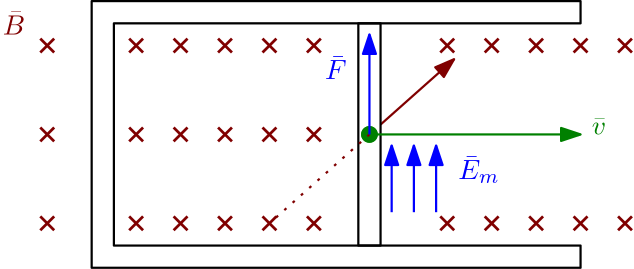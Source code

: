 <?xml version="1.0"?>
<!DOCTYPE ipe SYSTEM "ipe.dtd">
<ipe version="70218" creator="Ipe 7.2.28">
<info created="D:20241206143019" modified="D:20241206143410"/>
<ipestyle name="basic">
<symbol name="arrow/arc(spx)">
<path stroke="sym-stroke" fill="sym-stroke" pen="sym-pen">
0 0 m
-1 0.333 l
-1 -0.333 l
h
</path>
</symbol>
<symbol name="arrow/farc(spx)">
<path stroke="sym-stroke" fill="white" pen="sym-pen">
0 0 m
-1 0.333 l
-1 -0.333 l
h
</path>
</symbol>
<symbol name="arrow/ptarc(spx)">
<path stroke="sym-stroke" fill="sym-stroke" pen="sym-pen">
0 0 m
-1 0.333 l
-0.8 0 l
-1 -0.333 l
h
</path>
</symbol>
<symbol name="arrow/fptarc(spx)">
<path stroke="sym-stroke" fill="white" pen="sym-pen">
0 0 m
-1 0.333 l
-0.8 0 l
-1 -0.333 l
h
</path>
</symbol>
<symbol name="mark/circle(sx)" transformations="translations">
<path fill="sym-stroke">
0.6 0 0 0.6 0 0 e
0.4 0 0 0.4 0 0 e
</path>
</symbol>
<symbol name="mark/disk(sx)" transformations="translations">
<path fill="sym-stroke">
0.6 0 0 0.6 0 0 e
</path>
</symbol>
<symbol name="mark/fdisk(sfx)" transformations="translations">
<group>
<path fill="sym-fill">
0.5 0 0 0.5 0 0 e
</path>
<path fill="sym-stroke" fillrule="eofill">
0.6 0 0 0.6 0 0 e
0.4 0 0 0.4 0 0 e
</path>
</group>
</symbol>
<symbol name="mark/box(sx)" transformations="translations">
<path fill="sym-stroke" fillrule="eofill">
-0.6 -0.6 m
0.6 -0.6 l
0.6 0.6 l
-0.6 0.6 l
h
-0.4 -0.4 m
0.4 -0.4 l
0.4 0.4 l
-0.4 0.4 l
h
</path>
</symbol>
<symbol name="mark/square(sx)" transformations="translations">
<path fill="sym-stroke">
-0.6 -0.6 m
0.6 -0.6 l
0.6 0.6 l
-0.6 0.6 l
h
</path>
</symbol>
<symbol name="mark/fsquare(sfx)" transformations="translations">
<group>
<path fill="sym-fill">
-0.5 -0.5 m
0.5 -0.5 l
0.5 0.5 l
-0.5 0.5 l
h
</path>
<path fill="sym-stroke" fillrule="eofill">
-0.6 -0.6 m
0.6 -0.6 l
0.6 0.6 l
-0.6 0.6 l
h
-0.4 -0.4 m
0.4 -0.4 l
0.4 0.4 l
-0.4 0.4 l
h
</path>
</group>
</symbol>
<symbol name="mark/cross(sx)" transformations="translations">
<group>
<path fill="sym-stroke">
-0.43 -0.57 m
0.57 0.43 l
0.43 0.57 l
-0.57 -0.43 l
h
</path>
<path fill="sym-stroke">
-0.43 0.57 m
0.57 -0.43 l
0.43 -0.57 l
-0.57 0.43 l
h
</path>
</group>
</symbol>
<symbol name="arrow/fnormal(spx)">
<path stroke="sym-stroke" fill="white" pen="sym-pen">
0 0 m
-1 0.333 l
-1 -0.333 l
h
</path>
</symbol>
<symbol name="arrow/pointed(spx)">
<path stroke="sym-stroke" fill="sym-stroke" pen="sym-pen">
0 0 m
-1 0.333 l
-0.8 0 l
-1 -0.333 l
h
</path>
</symbol>
<symbol name="arrow/fpointed(spx)">
<path stroke="sym-stroke" fill="white" pen="sym-pen">
0 0 m
-1 0.333 l
-0.8 0 l
-1 -0.333 l
h
</path>
</symbol>
<symbol name="arrow/linear(spx)">
<path stroke="sym-stroke" pen="sym-pen">
-1 0.333 m
0 0 l
-1 -0.333 l
</path>
</symbol>
<symbol name="arrow/fdouble(spx)">
<path stroke="sym-stroke" fill="white" pen="sym-pen">
0 0 m
-1 0.333 l
-1 -0.333 l
h
-1 0 m
-2 0.333 l
-2 -0.333 l
h
</path>
</symbol>
<symbol name="arrow/double(spx)">
<path stroke="sym-stroke" fill="sym-stroke" pen="sym-pen">
0 0 m
-1 0.333 l
-1 -0.333 l
h
-1 0 m
-2 0.333 l
-2 -0.333 l
h
</path>
</symbol>
<symbol name="arrow/mid-normal(spx)">
<path stroke="sym-stroke" fill="sym-stroke" pen="sym-pen">
0.5 0 m
-0.5 0.333 l
-0.5 -0.333 l
h
</path>
</symbol>
<symbol name="arrow/mid-fnormal(spx)">
<path stroke="sym-stroke" fill="white" pen="sym-pen">
0.5 0 m
-0.5 0.333 l
-0.5 -0.333 l
h
</path>
</symbol>
<symbol name="arrow/mid-pointed(spx)">
<path stroke="sym-stroke" fill="sym-stroke" pen="sym-pen">
0.5 0 m
-0.5 0.333 l
-0.3 0 l
-0.5 -0.333 l
h
</path>
</symbol>
<symbol name="arrow/mid-fpointed(spx)">
<path stroke="sym-stroke" fill="white" pen="sym-pen">
0.5 0 m
-0.5 0.333 l
-0.3 0 l
-0.5 -0.333 l
h
</path>
</symbol>
<symbol name="arrow/mid-double(spx)">
<path stroke="sym-stroke" fill="sym-stroke" pen="sym-pen">
1 0 m
0 0.333 l
0 -0.333 l
h
0 0 m
-1 0.333 l
-1 -0.333 l
h
</path>
</symbol>
<symbol name="arrow/mid-fdouble(spx)">
<path stroke="sym-stroke" fill="white" pen="sym-pen">
1 0 m
0 0.333 l
0 -0.333 l
h
0 0 m
-1 0.333 l
-1 -0.333 l
h
</path>
</symbol>
<anglesize name="22.5 deg" value="22.5"/>
<anglesize name="30 deg" value="30"/>
<anglesize name="45 deg" value="45"/>
<anglesize name="60 deg" value="60"/>
<anglesize name="90 deg" value="90"/>
<arrowsize name="large" value="10"/>
<arrowsize name="small" value="5"/>
<arrowsize name="tiny" value="3"/>
<color name="blue" value="0 0 1"/>
<color name="brown" value="0.647 0.165 0.165"/>
<color name="darkblue" value="0 0 0.545"/>
<color name="darkcyan" value="0 0.545 0.545"/>
<color name="darkgray" value="0.663"/>
<color name="darkgreen" value="0 0.392 0"/>
<color name="darkmagenta" value="0.545 0 0.545"/>
<color name="darkorange" value="1 0.549 0"/>
<color name="darkred" value="0.545 0 0"/>
<color name="gold" value="1 0.843 0"/>
<color name="gray" value="0.745"/>
<color name="green" value="0 1 0"/>
<color name="lightblue" value="0.678 0.847 0.902"/>
<color name="lightcyan" value="0.878 1 1"/>
<color name="lightgray" value="0.827"/>
<color name="lightgreen" value="0.565 0.933 0.565"/>
<color name="lightyellow" value="1 1 0.878"/>
<color name="navy" value="0 0 0.502"/>
<color name="orange" value="1 0.647 0"/>
<color name="pink" value="1 0.753 0.796"/>
<color name="purple" value="0.627 0.125 0.941"/>
<color name="red" value="1 0 0"/>
<color name="seagreen" value="0.18 0.545 0.341"/>
<color name="turquoise" value="0.251 0.878 0.816"/>
<color name="violet" value="0.933 0.51 0.933"/>
<color name="yellow" value="1 1 0"/>
<dashstyle name="dash dot dotted" value="[4 2 1 2 1 2] 0"/>
<dashstyle name="dash dotted" value="[4 2 1 2] 0"/>
<dashstyle name="dashed" value="[4] 0"/>
<dashstyle name="dotted" value="[1 3] 0"/>
<gridsize name="10 pts (~3.5 mm)" value="10"/>
<gridsize name="14 pts (~5 mm)" value="14"/>
<gridsize name="16 pts (~6 mm)" value="16"/>
<gridsize name="20 pts (~7 mm)" value="20"/>
<gridsize name="28 pts (~10 mm)" value="28"/>
<gridsize name="32 pts (~12 mm)" value="32"/>
<gridsize name="4 pts" value="4"/>
<gridsize name="56 pts (~20 mm)" value="56"/>
<gridsize name="8 pts (~3 mm)" value="8"/>
<opacity name="10%" value="0.1"/>
<opacity name="30%" value="0.3"/>
<opacity name="50%" value="0.5"/>
<opacity name="75%" value="0.75"/>
<pen name="fat" value="1.2"/>
<pen name="heavier" value="0.8"/>
<pen name="ultrafat" value="2"/>
<symbolsize name="large" value="5"/>
<symbolsize name="small" value="2"/>
<symbolsize name="tiny" value="1.1"/>
<textsize name="Huge" value="\Huge"/>
<textsize name="LARGE" value="\LARGE"/>
<textsize name="Large" value="\Large"/>
<textsize name="footnote" value="\footnotesize"/>
<textsize name="huge" value="\huge"/>
<textsize name="large" value="\large"/>
<textsize name="script" value="\scriptsize"/>
<textsize name="small" value="\small"/>
<textsize name="tiny" value="\tiny"/>
<textstyle name="center" begin="\begin{center}" end="\end{center}"/>
<textstyle name="item" begin="\begin{itemize}\item{}" end="\end{itemize}"/>
<textstyle name="itemize" begin="\begin{itemize}" end="\end{itemize}"/>
<tiling name="falling" angle="-60" step="4" width="1"/>
<tiling name="rising" angle="30" step="4" width="1"/>
</ipestyle>
<page>
<layer name="alpha"/>
<view layers="alpha" active="alpha"/>
<path layer="alpha" matrix="0.735045 0 0 0.735045 112.077 209.374" stroke="0.502 0 0" pen="heavier" arrow="normal/normal">
272 656 m
308 688 l
</path>
<path stroke="0" pen="heavier">
384 736 m
208 736 l
208 640 l
384 640 l
384 648 l
216 648 l
216 728 l
384 728 l
h
</path>
<path stroke="0" pen="heavier">
304 728 m
304 648 l
312 648 l
312 728 l
h
</path>
<use name="mark/cross(sx)" pos="192 720" size="large" stroke="0.502 0 0"/>
<use name="mark/cross(sx)" pos="192 688" size="large" stroke="0.502 0 0"/>
<use name="mark/cross(sx)" pos="192 656" size="large" stroke="0.502 0 0"/>
<use matrix="1 0 0 1 32 0" name="mark/cross(sx)" pos="192 720" size="large" stroke="0.502 0 0"/>
<use matrix="1 0 0 1 32 0" name="mark/cross(sx)" pos="192 688" size="large" stroke="0.502 0 0"/>
<use matrix="1 0 0 1 32 0" name="mark/cross(sx)" pos="192 656" size="large" stroke="0.502 0 0"/>
<use matrix="1 0 0 1 48 0" name="mark/cross(sx)" pos="192 720" size="large" stroke="0.502 0 0"/>
<use matrix="1 0 0 1 48 0" name="mark/cross(sx)" pos="192 688" size="large" stroke="0.502 0 0"/>
<use matrix="1 0 0 1 48 0" name="mark/cross(sx)" pos="192 656" size="large" stroke="0.502 0 0"/>
<use matrix="1 0 0 1 64 0" name="mark/cross(sx)" pos="192 720" size="large" stroke="0.502 0 0"/>
<use matrix="1 0 0 1 64 0" name="mark/cross(sx)" pos="192 688" size="large" stroke="0.502 0 0"/>
<use matrix="1 0 0 1 64 0" name="mark/cross(sx)" pos="192 656" size="large" stroke="0.502 0 0"/>
<use matrix="1 0 0 1 80 0" name="mark/cross(sx)" pos="192 720" size="large" stroke="0.502 0 0"/>
<use matrix="1 0 0 1 80 0" name="mark/cross(sx)" pos="192 688" size="large" stroke="0.502 0 0"/>
<use matrix="1 0 0 1 80 0" name="mark/cross(sx)" pos="192 656" size="large" stroke="0.502 0 0"/>
<use matrix="1 0 0 1 96 0" name="mark/cross(sx)" pos="192 720" size="large" stroke="0.502 0 0"/>
<use matrix="1 0 0 1 96 0" name="mark/cross(sx)" pos="192 688" size="large" stroke="0.502 0 0"/>
<use matrix="1 0 0 1 96 0" name="mark/cross(sx)" pos="192 656" size="large" stroke="0.502 0 0"/>
<use matrix="1 0 0 1 144 0" name="mark/cross(sx)" pos="192 720" size="large" stroke="0.502 0 0"/>
<use matrix="1 0 0 1 144 0" name="mark/cross(sx)" pos="192 656" size="large" stroke="0.502 0 0"/>
<use matrix="1 0 0 1 160 0" name="mark/cross(sx)" pos="192 720" size="large" stroke="0.502 0 0"/>
<use matrix="1 0 0 1 160 0" name="mark/cross(sx)" pos="192 656" size="large" stroke="0.502 0 0"/>
<use matrix="1 0 0 1 176 0" name="mark/cross(sx)" pos="192 720" size="large" stroke="0.502 0 0"/>
<use matrix="1 0 0 1 176 0" name="mark/cross(sx)" pos="192 656" size="large" stroke="0.502 0 0"/>
<use matrix="1 0 0 1 192 0" name="mark/cross(sx)" pos="192 720" size="large" stroke="0.502 0 0"/>
<use matrix="1 0 0 1 192 0" name="mark/cross(sx)" pos="192 656" size="large" stroke="0.502 0 0"/>
<use matrix="1 0 0 1 208 0" name="mark/cross(sx)" pos="192 720" size="large" stroke="0.502 0 0"/>
<use matrix="1 0 0 1 208 0" name="mark/cross(sx)" pos="192 656" size="large" stroke="0.502 0 0"/>
<text transformations="translations" pos="176 724" stroke="0.502 0 0" type="label" width="8.057" height="8.175" depth="0" valign="baseline" style="math">\bar B</text>
<use name="mark/disk(sx)" pos="308 688" size="large" stroke="0 0.502 0"/>
<use name="mark/disk(sx)" pos="308 688" size="large" stroke="0 0.502 0"/>
<path stroke="0 0.502 0" pen="heavier" arrow="normal/normal">
308 688 m
384 688 l
</path>
<text matrix="1 0 0 1 -12 0" transformations="translations" pos="400 688" stroke="0 0.502 0" type="label" width="5.187" height="5.657" depth="0" valign="baseline" style="math">\bar v</text>
<path stroke="0.502 0 0" dash="dotted" pen="heavier">
308 688 m
272 656 l
</path>
<path stroke="0 0 1" pen="heavier" arrow="normal/normal">
308 688 m
308 724 l
</path>
<text matrix="1 0 0 1 -108 20" transformations="translations" pos="400 688" stroke="0 0 1" type="label" width="7.79" height="8.175" depth="0" valign="baseline" style="math">\bar F</text>
<path stroke="0 0 1" pen="heavier" arrow="normal/normal">
316 660 m
316 684 l
</path>
<path stroke="0 0 1" pen="heavier" arrow="normal/normal">
324 660 m
324 684 l
</path>
<path stroke="0 0 1" pen="heavier" arrow="normal/normal">
332 660 m
332 684 l
</path>
<text matrix="1 0 0 1 -60 -16" transformations="translations" pos="400 688" stroke="0 0 1" type="label" width="14.922" height="8.179" depth="1.49" valign="baseline" style="math">\bar E_m</text>
</page>
</ipe>
